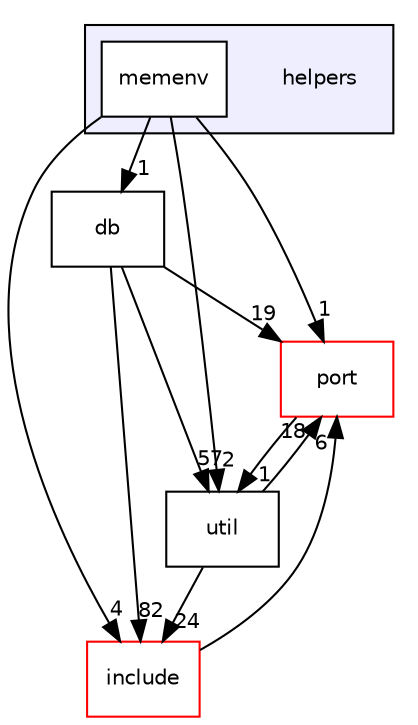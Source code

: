 digraph "helpers" {
  compound=true
  node [ fontsize="10", fontname="Helvetica"];
  edge [ labelfontsize="10", labelfontname="Helvetica"];
  subgraph clusterdir_861f50189fda057e6c57d1c1130602b3 {
    graph [ bgcolor="#eeeeff", pencolor="black", label="" URL="dir_861f50189fda057e6c57d1c1130602b3.html"];
    dir_861f50189fda057e6c57d1c1130602b3 [shape=plaintext label="helpers"];
    dir_3472fcdcf839ab01b787bfe04f47ce1e [shape=box label="memenv" color="black" fillcolor="white" style="filled" URL="dir_3472fcdcf839ab01b787bfe04f47ce1e.html"];
  }
  dir_651562d8bf6cfd3e81eff5b570d7df50 [shape=box label="port" fillcolor="white" style="filled" color="red" URL="dir_651562d8bf6cfd3e81eff5b570d7df50.html"];
  dir_23ec12649285f9fabf3a6b7380226c28 [shape=box label="util" URL="dir_23ec12649285f9fabf3a6b7380226c28.html"];
  dir_ce5981f09099a3fa6071b9eb8fe67a2c [shape=box label="db" URL="dir_ce5981f09099a3fa6071b9eb8fe67a2c.html"];
  dir_d44c64559bbebec7f509842c48db8b23 [shape=box label="include" fillcolor="white" style="filled" color="red" URL="dir_d44c64559bbebec7f509842c48db8b23.html"];
  dir_651562d8bf6cfd3e81eff5b570d7df50->dir_23ec12649285f9fabf3a6b7380226c28 [headlabel="1", labeldistance=1.5 headhref="dir_000008_000011.html"];
  dir_23ec12649285f9fabf3a6b7380226c28->dir_651562d8bf6cfd3e81eff5b570d7df50 [headlabel="18", labeldistance=1.5 headhref="dir_000011_000008.html"];
  dir_23ec12649285f9fabf3a6b7380226c28->dir_d44c64559bbebec7f509842c48db8b23 [headlabel="24", labeldistance=1.5 headhref="dir_000011_000005.html"];
  dir_ce5981f09099a3fa6071b9eb8fe67a2c->dir_651562d8bf6cfd3e81eff5b570d7df50 [headlabel="19", labeldistance=1.5 headhref="dir_000000_000008.html"];
  dir_ce5981f09099a3fa6071b9eb8fe67a2c->dir_23ec12649285f9fabf3a6b7380226c28 [headlabel="57", labeldistance=1.5 headhref="dir_000000_000011.html"];
  dir_ce5981f09099a3fa6071b9eb8fe67a2c->dir_d44c64559bbebec7f509842c48db8b23 [headlabel="82", labeldistance=1.5 headhref="dir_000000_000005.html"];
  dir_d44c64559bbebec7f509842c48db8b23->dir_651562d8bf6cfd3e81eff5b570d7df50 [headlabel="6", labeldistance=1.5 headhref="dir_000005_000008.html"];
  dir_3472fcdcf839ab01b787bfe04f47ce1e->dir_651562d8bf6cfd3e81eff5b570d7df50 [headlabel="1", labeldistance=1.5 headhref="dir_000004_000008.html"];
  dir_3472fcdcf839ab01b787bfe04f47ce1e->dir_23ec12649285f9fabf3a6b7380226c28 [headlabel="2", labeldistance=1.5 headhref="dir_000004_000011.html"];
  dir_3472fcdcf839ab01b787bfe04f47ce1e->dir_ce5981f09099a3fa6071b9eb8fe67a2c [headlabel="1", labeldistance=1.5 headhref="dir_000004_000000.html"];
  dir_3472fcdcf839ab01b787bfe04f47ce1e->dir_d44c64559bbebec7f509842c48db8b23 [headlabel="4", labeldistance=1.5 headhref="dir_000004_000005.html"];
}
